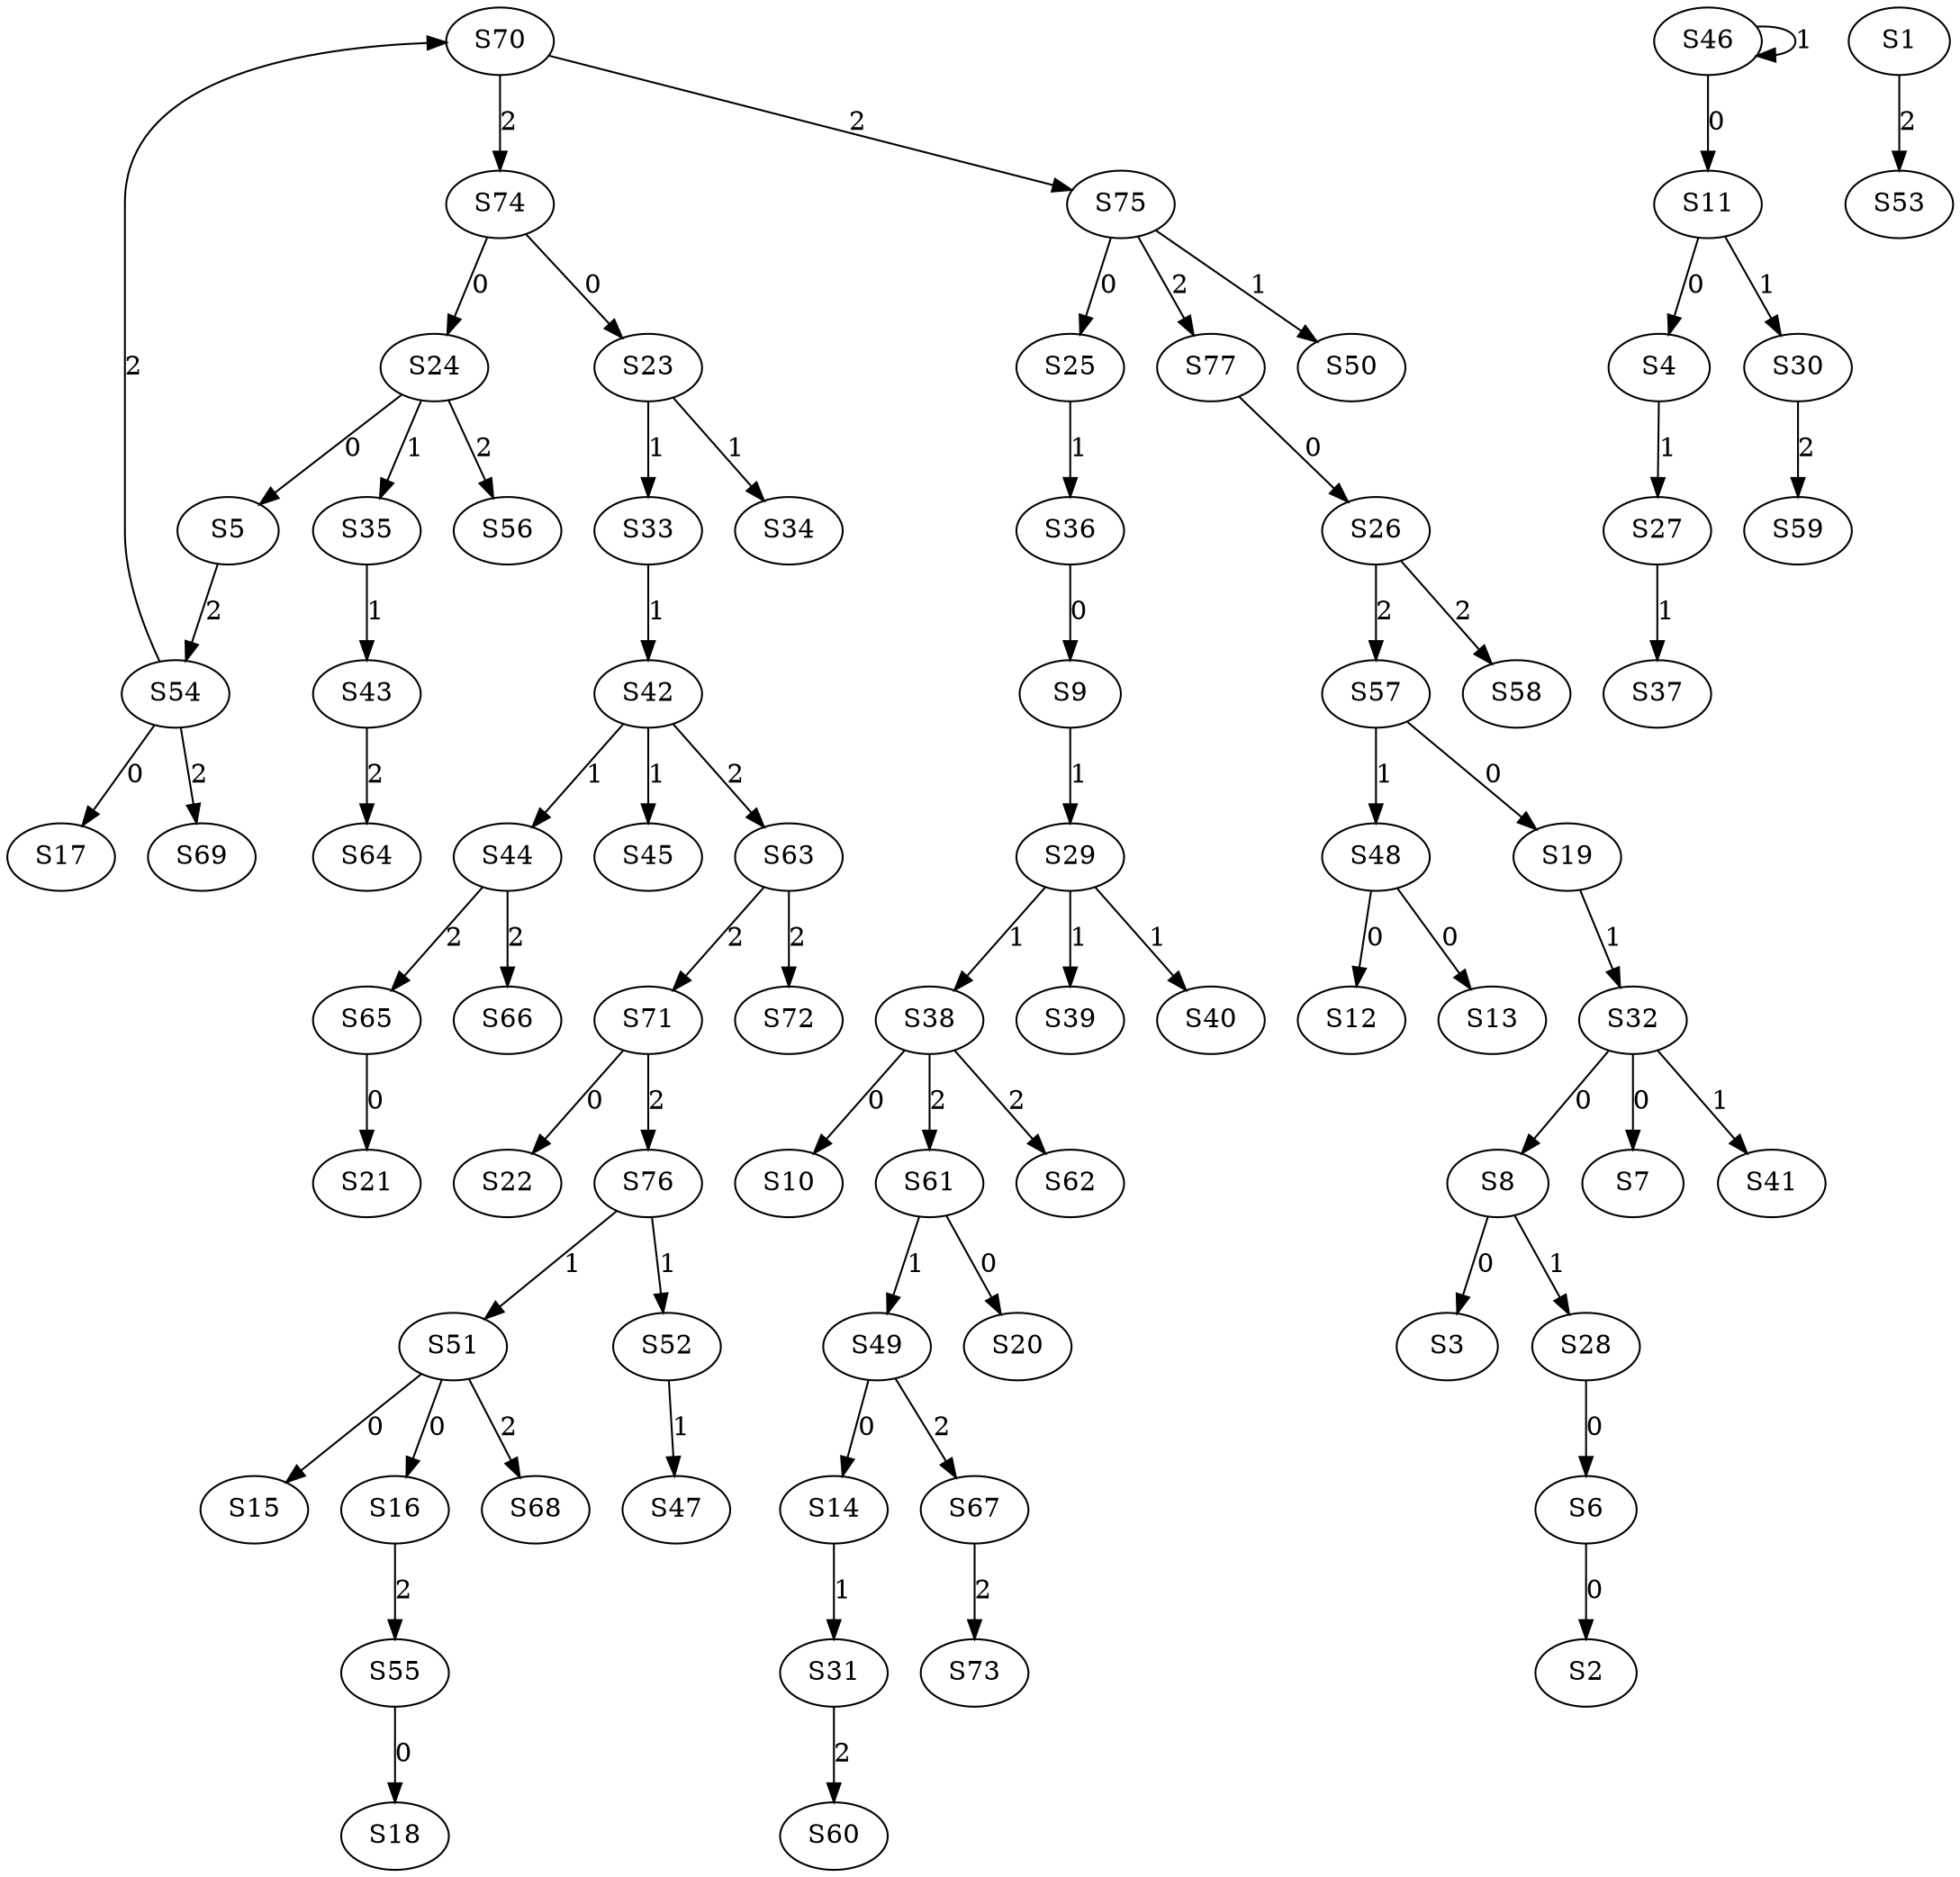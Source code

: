 strict digraph {
	S6 -> S2 [ label = 0 ];
	S8 -> S3 [ label = 0 ];
	S11 -> S4 [ label = 0 ];
	S24 -> S5 [ label = 0 ];
	S28 -> S6 [ label = 0 ];
	S32 -> S7 [ label = 0 ];
	S32 -> S8 [ label = 0 ];
	S36 -> S9 [ label = 0 ];
	S38 -> S10 [ label = 0 ];
	S46 -> S11 [ label = 0 ];
	S48 -> S12 [ label = 0 ];
	S48 -> S13 [ label = 0 ];
	S49 -> S14 [ label = 0 ];
	S51 -> S15 [ label = 0 ];
	S51 -> S16 [ label = 0 ];
	S54 -> S17 [ label = 0 ];
	S55 -> S18 [ label = 0 ];
	S57 -> S19 [ label = 0 ];
	S61 -> S20 [ label = 0 ];
	S65 -> S21 [ label = 0 ];
	S71 -> S22 [ label = 0 ];
	S74 -> S23 [ label = 0 ];
	S74 -> S24 [ label = 0 ];
	S75 -> S25 [ label = 0 ];
	S77 -> S26 [ label = 0 ];
	S4 -> S27 [ label = 1 ];
	S8 -> S28 [ label = 1 ];
	S9 -> S29 [ label = 1 ];
	S11 -> S30 [ label = 1 ];
	S14 -> S31 [ label = 1 ];
	S19 -> S32 [ label = 1 ];
	S23 -> S33 [ label = 1 ];
	S23 -> S34 [ label = 1 ];
	S24 -> S35 [ label = 1 ];
	S25 -> S36 [ label = 1 ];
	S27 -> S37 [ label = 1 ];
	S29 -> S38 [ label = 1 ];
	S29 -> S39 [ label = 1 ];
	S29 -> S40 [ label = 1 ];
	S32 -> S41 [ label = 1 ];
	S33 -> S42 [ label = 1 ];
	S35 -> S43 [ label = 1 ];
	S42 -> S44 [ label = 1 ];
	S42 -> S45 [ label = 1 ];
	S46 -> S46 [ label = 1 ];
	S52 -> S47 [ label = 1 ];
	S57 -> S48 [ label = 1 ];
	S61 -> S49 [ label = 1 ];
	S75 -> S50 [ label = 1 ];
	S76 -> S51 [ label = 1 ];
	S76 -> S52 [ label = 1 ];
	S1 -> S53 [ label = 2 ];
	S5 -> S54 [ label = 2 ];
	S16 -> S55 [ label = 2 ];
	S24 -> S56 [ label = 2 ];
	S26 -> S57 [ label = 2 ];
	S26 -> S58 [ label = 2 ];
	S30 -> S59 [ label = 2 ];
	S31 -> S60 [ label = 2 ];
	S38 -> S61 [ label = 2 ];
	S38 -> S62 [ label = 2 ];
	S42 -> S63 [ label = 2 ];
	S43 -> S64 [ label = 2 ];
	S44 -> S65 [ label = 2 ];
	S44 -> S66 [ label = 2 ];
	S49 -> S67 [ label = 2 ];
	S51 -> S68 [ label = 2 ];
	S54 -> S69 [ label = 2 ];
	S54 -> S70 [ label = 2 ];
	S63 -> S71 [ label = 2 ];
	S63 -> S72 [ label = 2 ];
	S67 -> S73 [ label = 2 ];
	S70 -> S74 [ label = 2 ];
	S70 -> S75 [ label = 2 ];
	S71 -> S76 [ label = 2 ];
	S75 -> S77 [ label = 2 ];
}
